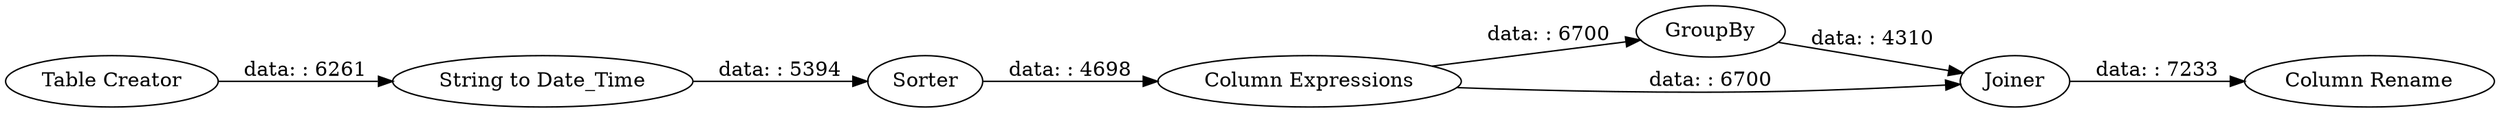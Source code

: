 digraph {
	"-7222043324044247382_444" [label="Table Creator"]
	"-7222043324044247382_450" [label=Sorter]
	"-7222043324044247382_454" [label="Column Rename"]
	"-7222043324044247382_445" [label="String to Date_Time"]
	"-7222043324044247382_448" [label="Column Expressions"]
	"-7222043324044247382_452" [label=GroupBy]
	"-7222043324044247382_453" [label=Joiner]
	"-7222043324044247382_453" -> "-7222043324044247382_454" [label="data: : 7233"]
	"-7222043324044247382_448" -> "-7222043324044247382_453" [label="data: : 6700"]
	"-7222043324044247382_448" -> "-7222043324044247382_452" [label="data: : 6700"]
	"-7222043324044247382_450" -> "-7222043324044247382_448" [label="data: : 4698"]
	"-7222043324044247382_452" -> "-7222043324044247382_453" [label="data: : 4310"]
	"-7222043324044247382_445" -> "-7222043324044247382_450" [label="data: : 5394"]
	"-7222043324044247382_444" -> "-7222043324044247382_445" [label="data: : 6261"]
	rankdir=LR
}
